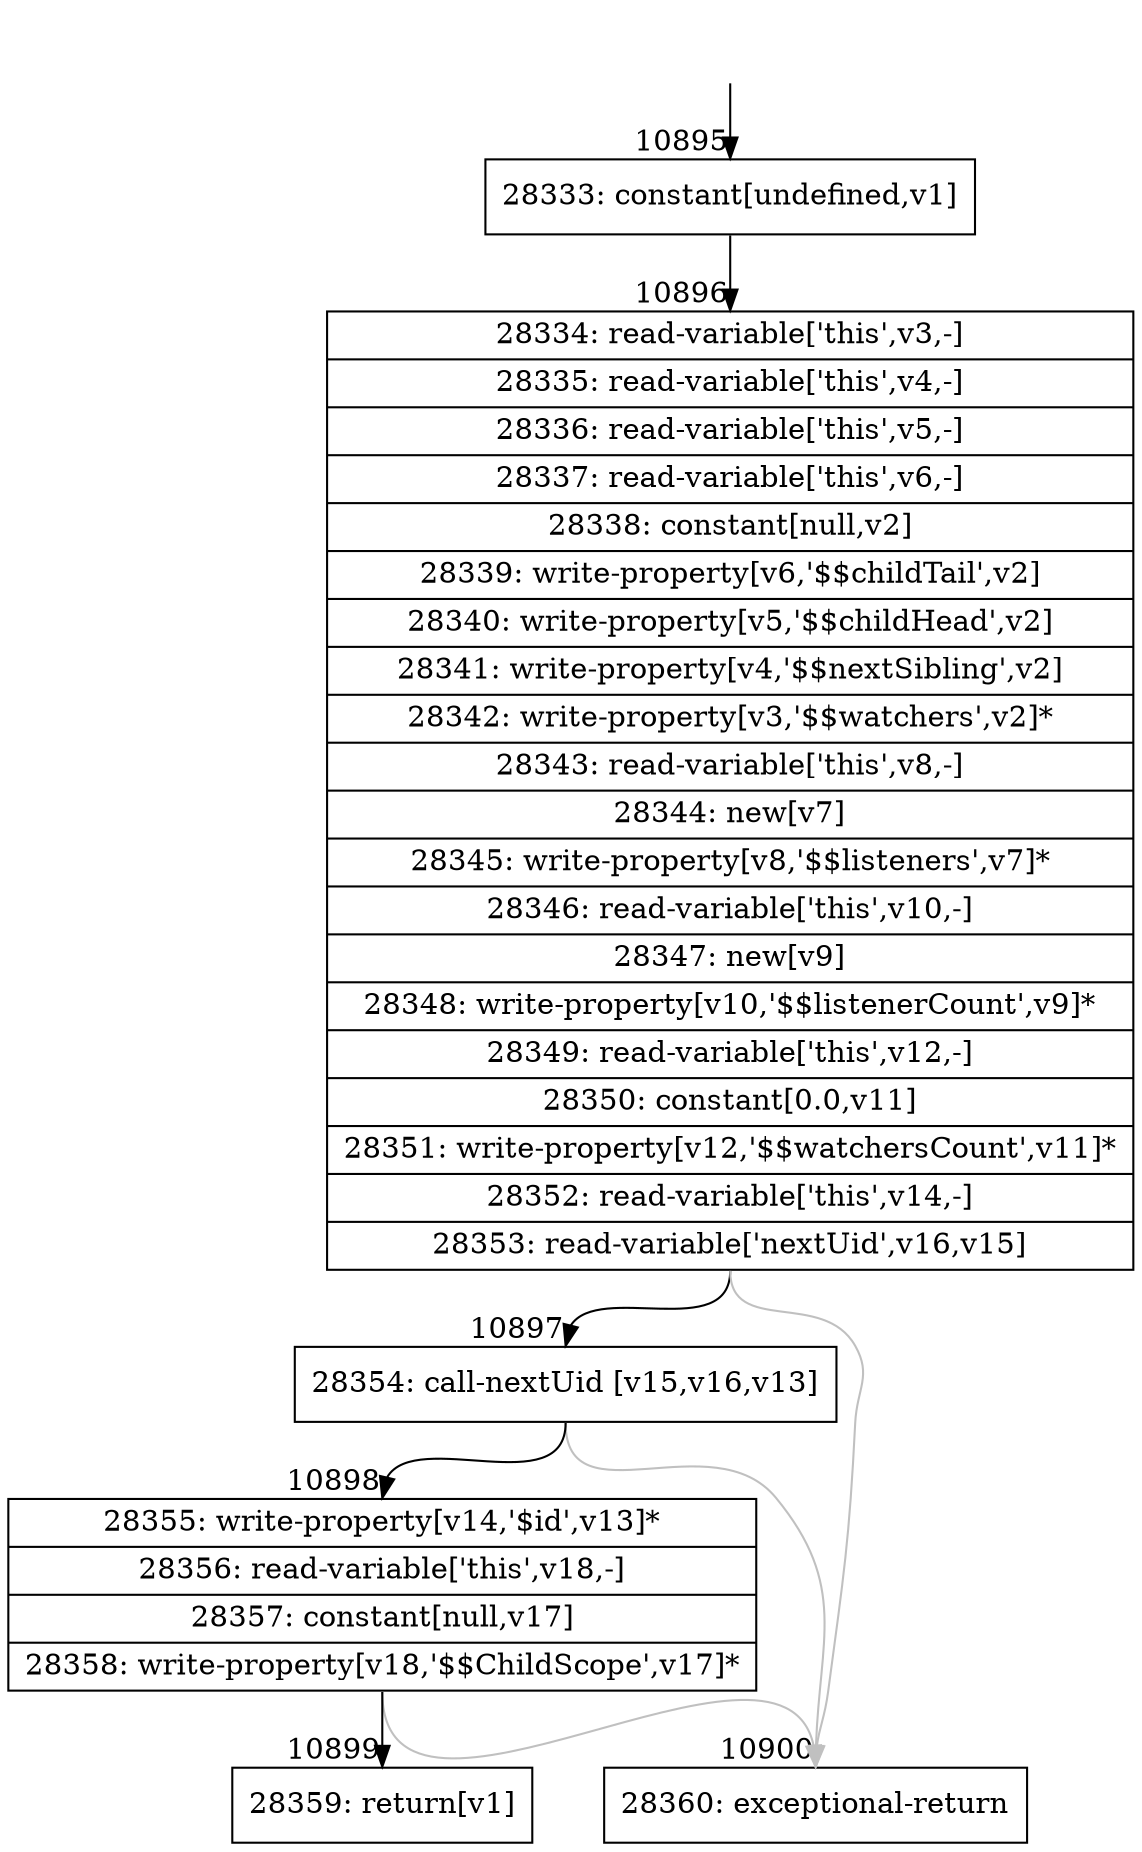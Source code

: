 digraph {
rankdir="TD"
BB_entry845[shape=none,label=""];
BB_entry845 -> BB10895 [tailport=s, headport=n, headlabel="    10895"]
BB10895 [shape=record label="{28333: constant[undefined,v1]}" ] 
BB10895 -> BB10896 [tailport=s, headport=n, headlabel="      10896"]
BB10896 [shape=record label="{28334: read-variable['this',v3,-]|28335: read-variable['this',v4,-]|28336: read-variable['this',v5,-]|28337: read-variable['this',v6,-]|28338: constant[null,v2]|28339: write-property[v6,'$$childTail',v2]|28340: write-property[v5,'$$childHead',v2]|28341: write-property[v4,'$$nextSibling',v2]|28342: write-property[v3,'$$watchers',v2]*|28343: read-variable['this',v8,-]|28344: new[v7]|28345: write-property[v8,'$$listeners',v7]*|28346: read-variable['this',v10,-]|28347: new[v9]|28348: write-property[v10,'$$listenerCount',v9]*|28349: read-variable['this',v12,-]|28350: constant[0.0,v11]|28351: write-property[v12,'$$watchersCount',v11]*|28352: read-variable['this',v14,-]|28353: read-variable['nextUid',v16,v15]}" ] 
BB10896 -> BB10897 [tailport=s, headport=n, headlabel="      10897"]
BB10896 -> BB10900 [tailport=s, headport=n, color=gray, headlabel="      10900"]
BB10897 [shape=record label="{28354: call-nextUid [v15,v16,v13]}" ] 
BB10897 -> BB10898 [tailport=s, headport=n, headlabel="      10898"]
BB10897 -> BB10900 [tailport=s, headport=n, color=gray]
BB10898 [shape=record label="{28355: write-property[v14,'$id',v13]*|28356: read-variable['this',v18,-]|28357: constant[null,v17]|28358: write-property[v18,'$$ChildScope',v17]*}" ] 
BB10898 -> BB10899 [tailport=s, headport=n, headlabel="      10899"]
BB10898 -> BB10900 [tailport=s, headport=n, color=gray]
BB10899 [shape=record label="{28359: return[v1]}" ] 
BB10900 [shape=record label="{28360: exceptional-return}" ] 
//#$~ 14995
}
